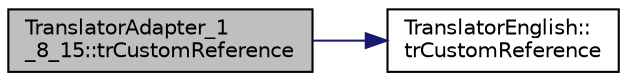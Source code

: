 digraph "TranslatorAdapter_1_8_15::trCustomReference"
{
 // LATEX_PDF_SIZE
  edge [fontname="Helvetica",fontsize="10",labelfontname="Helvetica",labelfontsize="10"];
  node [fontname="Helvetica",fontsize="10",shape=record];
  rankdir="LR";
  Node1 [label="TranslatorAdapter_1\l_8_15::trCustomReference",height=0.2,width=0.4,color="black", fillcolor="grey75", style="filled", fontcolor="black",tooltip=" "];
  Node1 -> Node2 [color="midnightblue",fontsize="10",style="solid",fontname="Helvetica"];
  Node2 [label="TranslatorEnglish::\ltrCustomReference",height=0.2,width=0.4,color="black", fillcolor="white", style="filled",URL="$classTranslatorEnglish.html#a70f030a56fba6f3c749b976e60aca99d",tooltip=" "];
}
